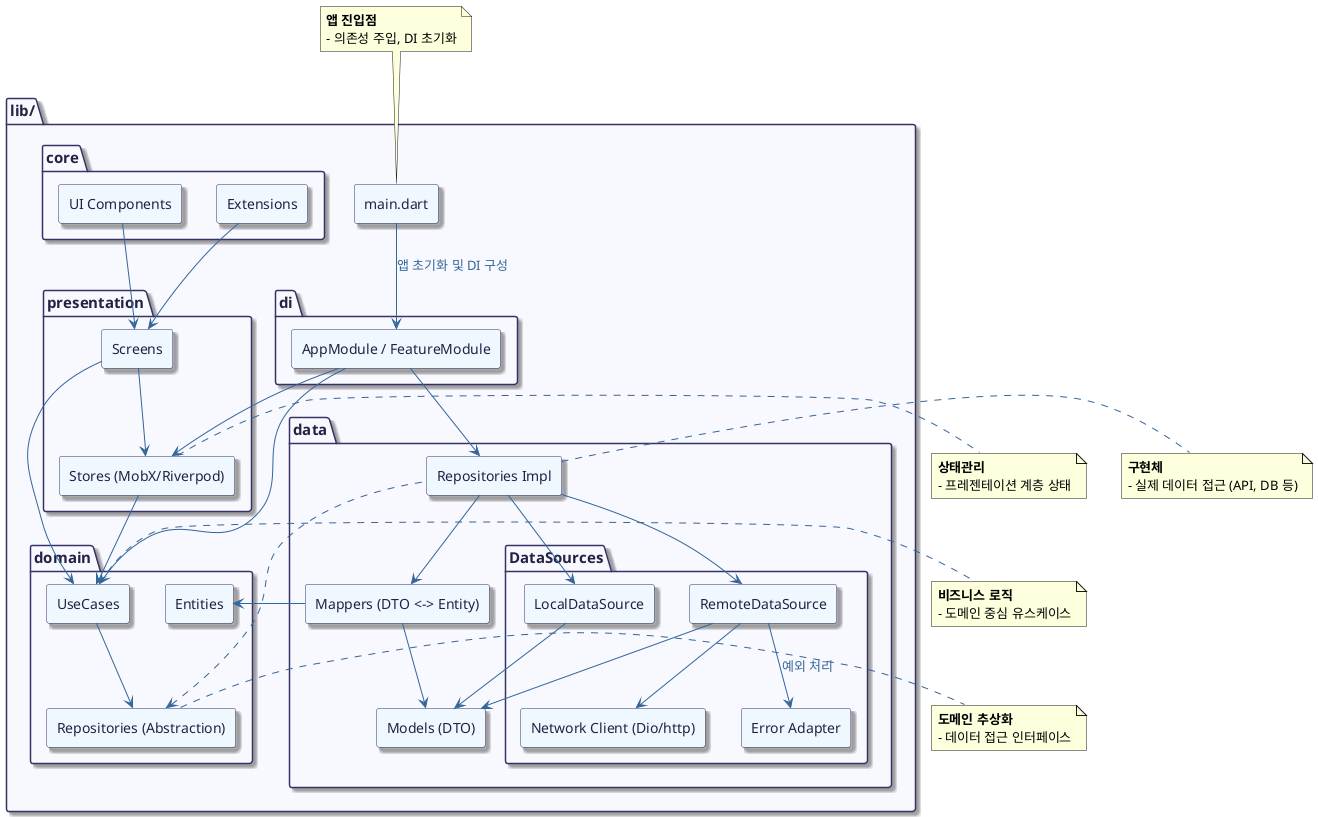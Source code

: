 @startuml
' 스타일 정의
skinparam package {
  BackgroundColor #F8F8FF
  BorderColor #333366
  FontColor #222244
  FontSize 15
  Shadowing true
}
skinparam rectangle {
  BackgroundColor #F0F8FF
  BorderColor #333366
  FontColor #222244
  Shadowing true
}
skinparam ArrowColor #336699
skinparam ArrowFontColor #336699
skinparam ArrowFontSize 13

' === 패키지 구조 ===

package "lib/" {

  rectangle "main.dart" as main

  package "core" {
    rectangle "Extensions"
    rectangle "UI Components"
  }

  package "data" {
    rectangle "Repositories Impl"
    package "DataSources" {
      rectangle "RemoteDataSource"
      rectangle "LocalDataSource"
      rectangle "Error Adapter"
      rectangle "Network Client (Dio/http)"
    }
    rectangle "Models (DTO)"
    rectangle "Mappers (DTO <-> Entity)"
  }

  package "domain" {
    rectangle "UseCases"
    rectangle "Repositories (Abstraction)"
    rectangle "Entities"
  }

  package "presentation" {
    rectangle "Screens"
    rectangle "Stores (MobX/Riverpod)"
  }

  package "di" {
    rectangle "AppModule / FeatureModule"
  }
}

' === 의존성 관계 ===

main --> "AppModule / FeatureModule" : "앱 초기화 및 DI 구성"
"AppModule / FeatureModule" --> "Repositories Impl"
"AppModule / FeatureModule" --> "UseCases"
"AppModule / FeatureModule" --> "Stores (MobX/Riverpod)"

"Screens" --> "Stores (MobX/Riverpod)"
"Screens" --> "UseCases"
"Stores (MobX/Riverpod)" --> "UseCases"

"UseCases" --> "Repositories (Abstraction)"
"Repositories (Abstraction)" <.. "Repositories Impl"

"Repositories Impl" --> "RemoteDataSource"
"Repositories Impl" --> "LocalDataSource"
"Repositories Impl" --> "Mappers (DTO <-> Entity)"

"RemoteDataSource" --> "Network Client (Dio/http)"
"RemoteDataSource" --> "Error Adapter" : "예외 처리"
"RemoteDataSource" --> "Models (DTO)"

"LocalDataSource" --> "Models (DTO)"

"Mappers (DTO <-> Entity)" --> "Models (DTO)"
"Mappers (DTO <-> Entity)" --> "Entities"

"UI Components" --> "Screens"
"Extensions" --> "Screens"

' 설명 주석
note top of main
  <b>앱 진입점</b>
  - 의존성 주입, DI 초기화
end note

note right of "UseCases"
  <b>비즈니스 로직</b>
  - 도메인 중심 유스케이스
end note

note right of "Repositories (Abstraction)"
  <b>도메인 추상화</b>
  - 데이터 접근 인터페이스
end note

note right of "Repositories Impl"
  <b>구현체</b>
  - 실제 데이터 접근 (API, DB 등)
end note

note right of "Stores (MobX/Riverpod)"
  <b>상태관리</b>
  - 프레젠테이션 계층 상태
end note

@enduml
